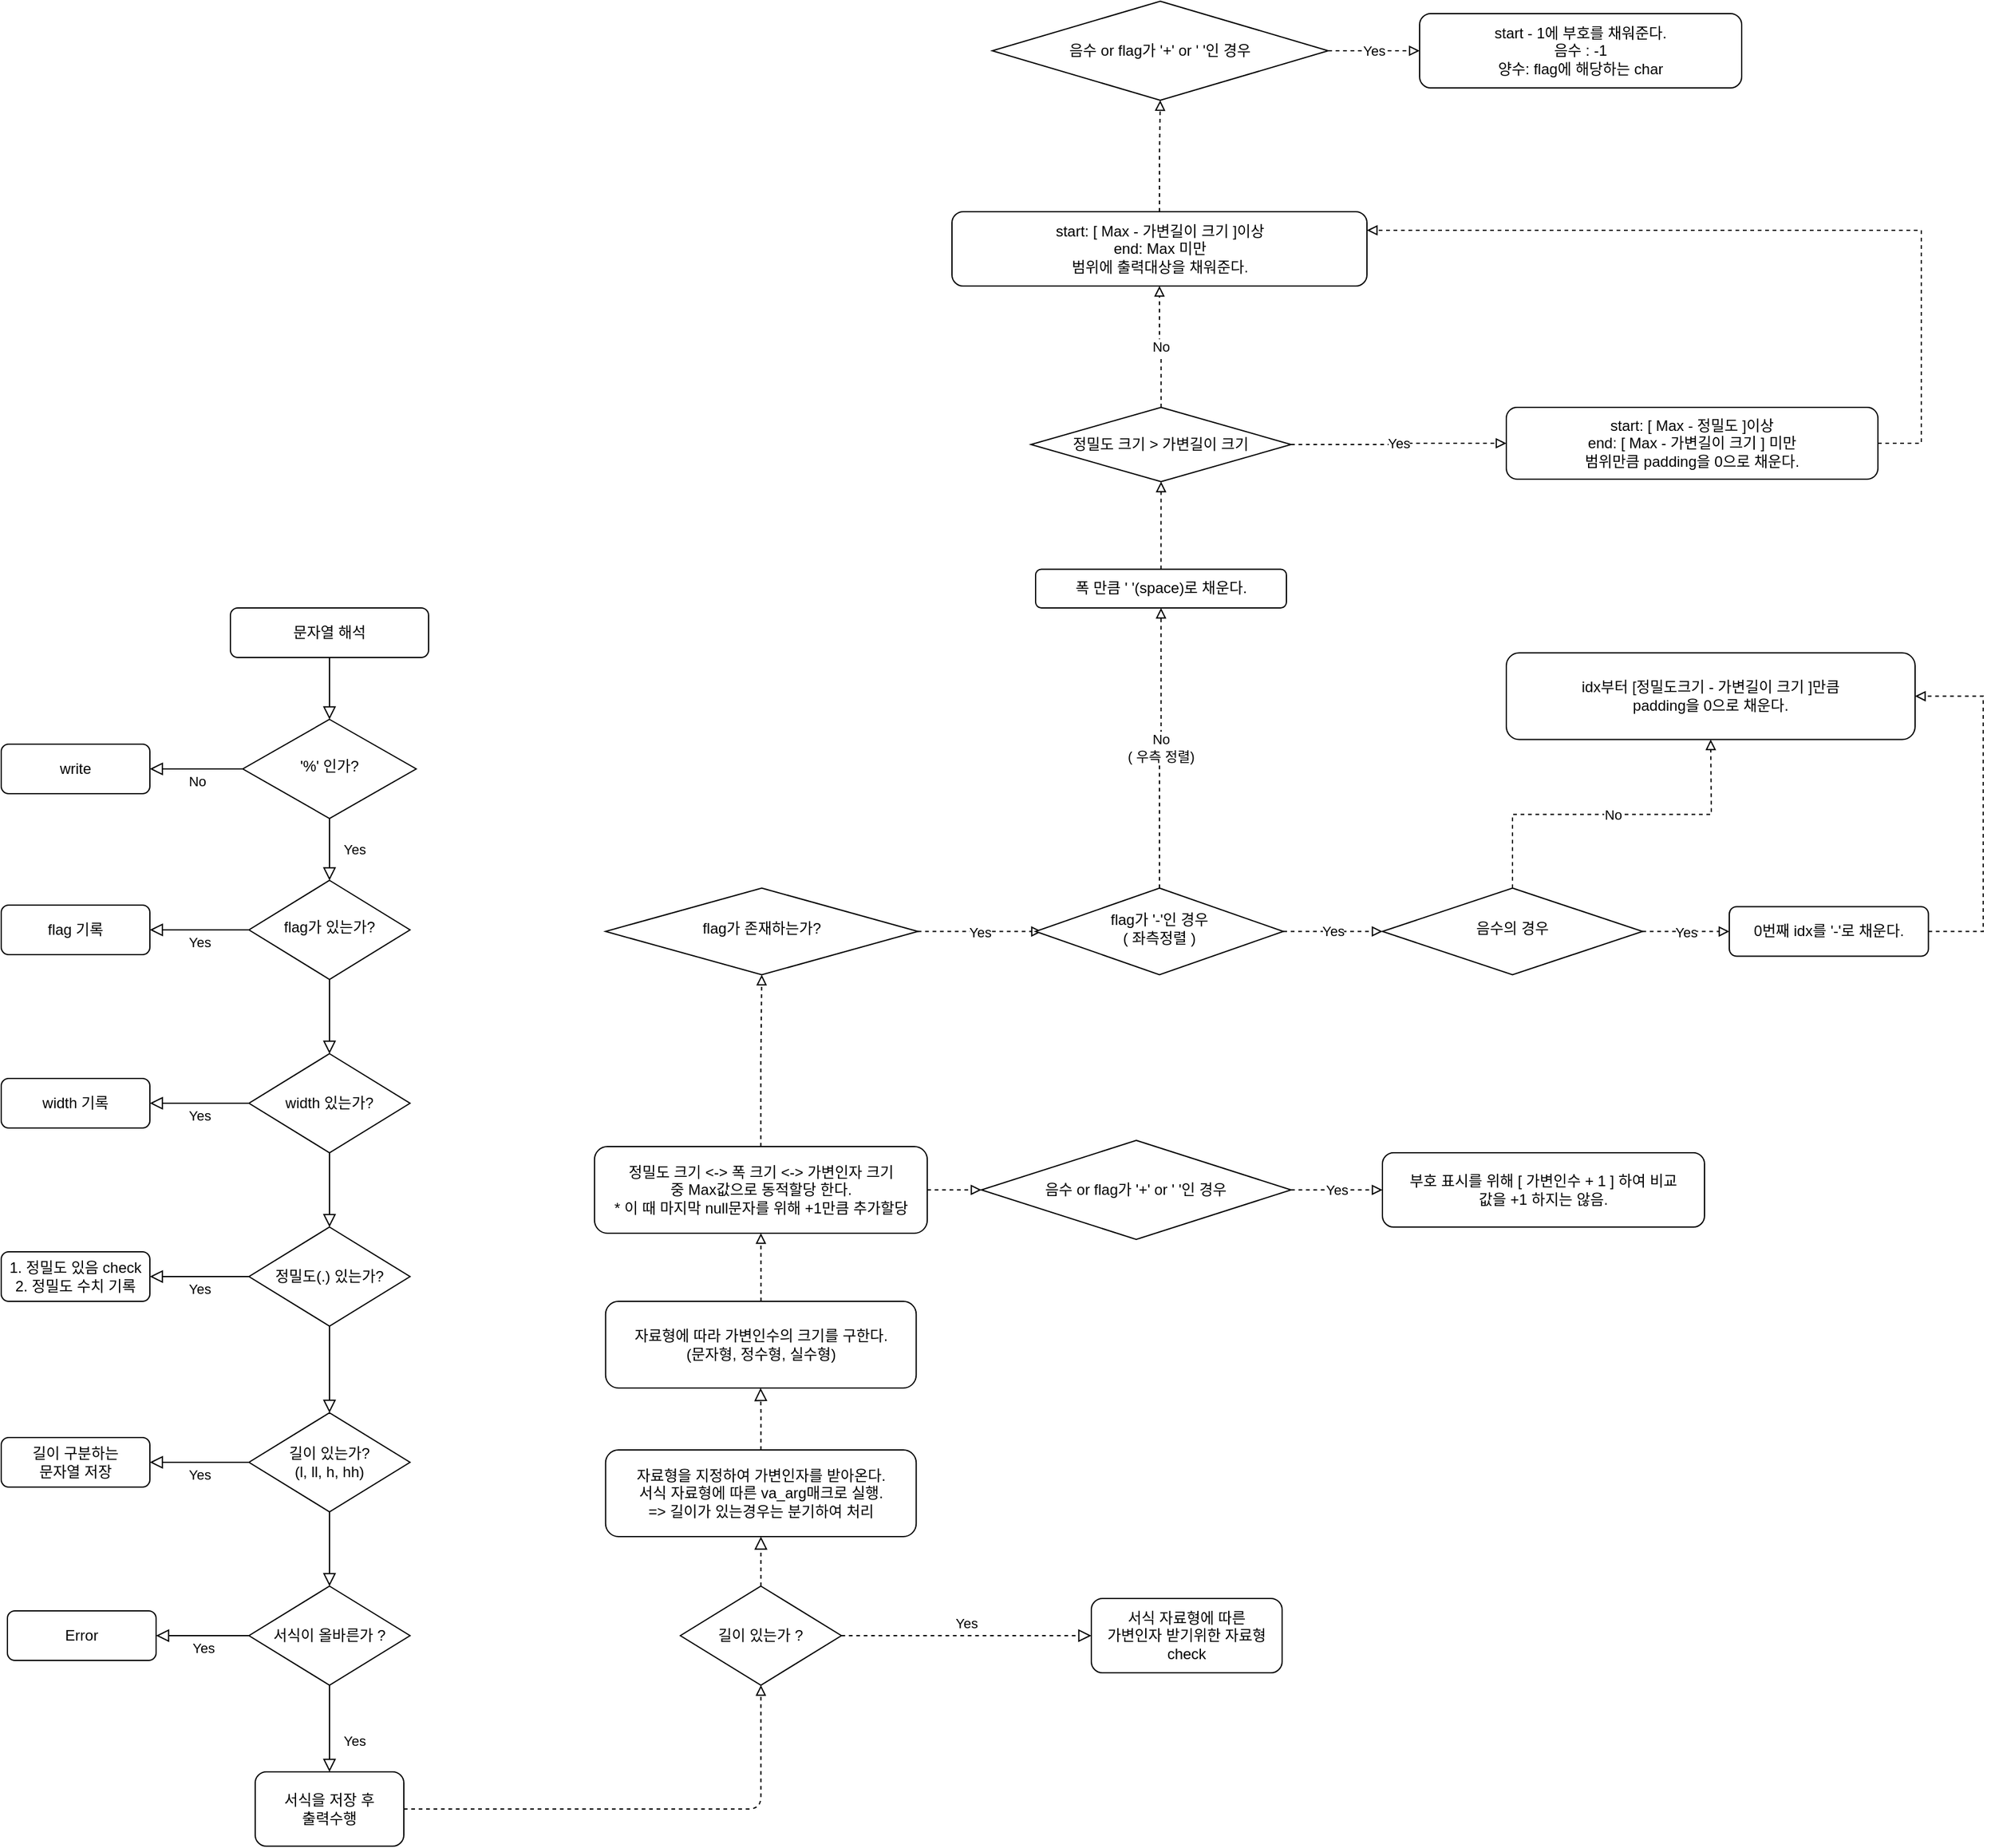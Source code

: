 <mxfile version="13.8.8" type="github">
  <diagram id="C5RBs43oDa-KdzZeNtuy" name="Page-1">
    <mxGraphModel dx="2575" dy="2492" grid="1" gridSize="10" guides="1" tooltips="1" connect="1" arrows="1" fold="1" page="1" pageScale="1" pageWidth="827" pageHeight="1169" math="0" shadow="0">
      <root>
        <mxCell id="WIyWlLk6GJQsqaUBKTNV-0" />
        <mxCell id="WIyWlLk6GJQsqaUBKTNV-1" parent="WIyWlLk6GJQsqaUBKTNV-0" />
        <mxCell id="WIyWlLk6GJQsqaUBKTNV-2" value="" style="rounded=0;html=1;jettySize=auto;orthogonalLoop=1;fontSize=11;endArrow=block;endFill=0;endSize=8;strokeWidth=1;shadow=0;labelBackgroundColor=none;edgeStyle=orthogonalEdgeStyle;" parent="WIyWlLk6GJQsqaUBKTNV-1" source="WIyWlLk6GJQsqaUBKTNV-3" target="WIyWlLk6GJQsqaUBKTNV-6" edge="1">
          <mxGeometry relative="1" as="geometry" />
        </mxCell>
        <mxCell id="WIyWlLk6GJQsqaUBKTNV-3" value="문자열 해석" style="rounded=1;whiteSpace=wrap;html=1;fontSize=12;glass=0;strokeWidth=1;shadow=0;" parent="WIyWlLk6GJQsqaUBKTNV-1" vertex="1">
          <mxGeometry x="315" y="190" width="160" height="40" as="geometry" />
        </mxCell>
        <mxCell id="WIyWlLk6GJQsqaUBKTNV-4" value="Yes" style="rounded=0;html=1;jettySize=auto;orthogonalLoop=1;fontSize=11;endArrow=block;endFill=0;endSize=8;strokeWidth=1;shadow=0;labelBackgroundColor=none;edgeStyle=orthogonalEdgeStyle;" parent="WIyWlLk6GJQsqaUBKTNV-1" source="WIyWlLk6GJQsqaUBKTNV-6" target="WIyWlLk6GJQsqaUBKTNV-10" edge="1">
          <mxGeometry y="20" relative="1" as="geometry">
            <mxPoint as="offset" />
          </mxGeometry>
        </mxCell>
        <mxCell id="WIyWlLk6GJQsqaUBKTNV-5" value="No" style="edgeStyle=orthogonalEdgeStyle;rounded=0;html=1;jettySize=auto;orthogonalLoop=1;fontSize=11;endArrow=block;endFill=0;endSize=8;strokeWidth=1;shadow=0;labelBackgroundColor=none;entryX=1;entryY=0.5;entryDx=0;entryDy=0;exitX=0;exitY=0.5;exitDx=0;exitDy=0;" parent="WIyWlLk6GJQsqaUBKTNV-1" source="WIyWlLk6GJQsqaUBKTNV-6" target="WIyWlLk6GJQsqaUBKTNV-7" edge="1">
          <mxGeometry y="10" relative="1" as="geometry">
            <mxPoint as="offset" />
            <mxPoint x="46" y="320" as="sourcePoint" />
          </mxGeometry>
        </mxCell>
        <mxCell id="WIyWlLk6GJQsqaUBKTNV-6" value="&#39;%&#39; 인가?" style="rhombus;whiteSpace=wrap;html=1;shadow=0;fontFamily=Helvetica;fontSize=12;align=center;strokeWidth=1;spacing=6;spacingTop=-4;" parent="WIyWlLk6GJQsqaUBKTNV-1" vertex="1">
          <mxGeometry x="325" y="280" width="140" height="80" as="geometry" />
        </mxCell>
        <mxCell id="WIyWlLk6GJQsqaUBKTNV-7" value="write" style="rounded=1;whiteSpace=wrap;html=1;fontSize=12;glass=0;strokeWidth=1;shadow=0;" parent="WIyWlLk6GJQsqaUBKTNV-1" vertex="1">
          <mxGeometry x="130" y="300" width="120" height="40" as="geometry" />
        </mxCell>
        <mxCell id="WIyWlLk6GJQsqaUBKTNV-8" value="" style="rounded=0;html=1;jettySize=auto;orthogonalLoop=1;fontSize=11;endArrow=block;endFill=0;endSize=8;strokeWidth=1;shadow=0;labelBackgroundColor=none;edgeStyle=orthogonalEdgeStyle;entryX=0.5;entryY=0;entryDx=0;entryDy=0;" parent="WIyWlLk6GJQsqaUBKTNV-1" source="WIyWlLk6GJQsqaUBKTNV-10" target="HWznGPXGOaG3OOnh7ew8-0" edge="1">
          <mxGeometry x="0.273" y="20" relative="1" as="geometry">
            <mxPoint as="offset" />
            <mxPoint x="415" y="540" as="targetPoint" />
            <Array as="points" />
          </mxGeometry>
        </mxCell>
        <mxCell id="WIyWlLk6GJQsqaUBKTNV-9" value="Yes" style="edgeStyle=orthogonalEdgeStyle;rounded=0;html=1;jettySize=auto;orthogonalLoop=1;fontSize=11;endArrow=block;endFill=0;endSize=8;strokeWidth=1;shadow=0;labelBackgroundColor=none;entryX=1;entryY=0.5;entryDx=0;entryDy=0;exitX=0;exitY=0.5;exitDx=0;exitDy=0;" parent="WIyWlLk6GJQsqaUBKTNV-1" source="WIyWlLk6GJQsqaUBKTNV-10" target="WIyWlLk6GJQsqaUBKTNV-12" edge="1">
          <mxGeometry y="10" relative="1" as="geometry">
            <mxPoint as="offset" />
            <mxPoint x="41" y="450" as="sourcePoint" />
          </mxGeometry>
        </mxCell>
        <mxCell id="WIyWlLk6GJQsqaUBKTNV-10" value="flag가 있는가?" style="rhombus;whiteSpace=wrap;html=1;shadow=0;fontFamily=Helvetica;fontSize=12;align=center;strokeWidth=1;spacing=6;spacingTop=-4;" parent="WIyWlLk6GJQsqaUBKTNV-1" vertex="1">
          <mxGeometry x="330" y="410" width="130" height="80" as="geometry" />
        </mxCell>
        <mxCell id="WIyWlLk6GJQsqaUBKTNV-12" value="flag 기록" style="rounded=1;whiteSpace=wrap;html=1;fontSize=12;glass=0;strokeWidth=1;shadow=0;" parent="WIyWlLk6GJQsqaUBKTNV-1" vertex="1">
          <mxGeometry x="130" y="430" width="120" height="40" as="geometry" />
        </mxCell>
        <mxCell id="HWznGPXGOaG3OOnh7ew8-0" value="width 있는가?" style="rhombus;whiteSpace=wrap;html=1;" vertex="1" parent="WIyWlLk6GJQsqaUBKTNV-1">
          <mxGeometry x="330" y="550" width="130" height="80" as="geometry" />
        </mxCell>
        <mxCell id="HWznGPXGOaG3OOnh7ew8-6" value="width 기록" style="rounded=1;whiteSpace=wrap;html=1;fontSize=12;glass=0;strokeWidth=1;shadow=0;" vertex="1" parent="WIyWlLk6GJQsqaUBKTNV-1">
          <mxGeometry x="130" y="570" width="120" height="40" as="geometry" />
        </mxCell>
        <mxCell id="HWznGPXGOaG3OOnh7ew8-9" value="정밀도(.) 있는가?" style="rhombus;whiteSpace=wrap;html=1;" vertex="1" parent="WIyWlLk6GJQsqaUBKTNV-1">
          <mxGeometry x="330" y="690" width="130" height="80" as="geometry" />
        </mxCell>
        <mxCell id="HWznGPXGOaG3OOnh7ew8-10" value="" style="rounded=0;html=1;jettySize=auto;orthogonalLoop=1;fontSize=11;endArrow=block;endFill=0;endSize=8;strokeWidth=1;shadow=0;labelBackgroundColor=none;edgeStyle=orthogonalEdgeStyle;entryX=0.5;entryY=0;entryDx=0;entryDy=0;exitX=0.5;exitY=1;exitDx=0;exitDy=0;" edge="1" parent="WIyWlLk6GJQsqaUBKTNV-1" source="HWznGPXGOaG3OOnh7ew8-0" target="HWznGPXGOaG3OOnh7ew8-9">
          <mxGeometry x="0.273" y="20" relative="1" as="geometry">
            <mxPoint as="offset" />
            <mxPoint x="405" y="520" as="sourcePoint" />
            <mxPoint x="405" y="610" as="targetPoint" />
            <Array as="points" />
          </mxGeometry>
        </mxCell>
        <mxCell id="HWznGPXGOaG3OOnh7ew8-12" value="1. 정밀도 있음 check&lt;br&gt;2. 정밀도 수치 기록" style="rounded=1;whiteSpace=wrap;html=1;fontSize=12;glass=0;strokeWidth=1;shadow=0;" vertex="1" parent="WIyWlLk6GJQsqaUBKTNV-1">
          <mxGeometry x="130" y="710" width="120" height="40" as="geometry" />
        </mxCell>
        <mxCell id="HWznGPXGOaG3OOnh7ew8-13" value="길이 있는가?&lt;br&gt;(l, ll, h, hh)" style="rhombus;whiteSpace=wrap;html=1;" vertex="1" parent="WIyWlLk6GJQsqaUBKTNV-1">
          <mxGeometry x="330" y="840" width="130" height="80" as="geometry" />
        </mxCell>
        <mxCell id="HWznGPXGOaG3OOnh7ew8-15" value="길이 구분하는 &lt;br&gt;문자열 저장" style="rounded=1;whiteSpace=wrap;html=1;fontSize=12;glass=0;strokeWidth=1;shadow=0;" vertex="1" parent="WIyWlLk6GJQsqaUBKTNV-1">
          <mxGeometry x="130" y="860" width="120" height="40" as="geometry" />
        </mxCell>
        <mxCell id="HWznGPXGOaG3OOnh7ew8-16" value="" style="rounded=0;html=1;jettySize=auto;orthogonalLoop=1;fontSize=11;endArrow=block;endFill=0;endSize=8;strokeWidth=1;shadow=0;labelBackgroundColor=none;edgeStyle=orthogonalEdgeStyle;exitX=0.5;exitY=1;exitDx=0;exitDy=0;" edge="1" parent="WIyWlLk6GJQsqaUBKTNV-1" source="HWznGPXGOaG3OOnh7ew8-9">
          <mxGeometry x="0.273" y="20" relative="1" as="geometry">
            <mxPoint as="offset" />
            <mxPoint x="394.5" y="775" as="sourcePoint" />
            <mxPoint x="395" y="840" as="targetPoint" />
            <Array as="points" />
          </mxGeometry>
        </mxCell>
        <mxCell id="HWznGPXGOaG3OOnh7ew8-17" value="서식이 올바른가 ?" style="rhombus;whiteSpace=wrap;html=1;" vertex="1" parent="WIyWlLk6GJQsqaUBKTNV-1">
          <mxGeometry x="330" y="980" width="130" height="80" as="geometry" />
        </mxCell>
        <mxCell id="HWznGPXGOaG3OOnh7ew8-19" value="Error" style="rounded=1;whiteSpace=wrap;html=1;fontSize=12;glass=0;strokeWidth=1;shadow=0;" vertex="1" parent="WIyWlLk6GJQsqaUBKTNV-1">
          <mxGeometry x="135" y="1000" width="120" height="40" as="geometry" />
        </mxCell>
        <mxCell id="HWznGPXGOaG3OOnh7ew8-20" value="" style="rounded=0;html=1;jettySize=auto;orthogonalLoop=1;fontSize=11;endArrow=block;endFill=0;endSize=8;strokeWidth=1;shadow=0;labelBackgroundColor=none;edgeStyle=orthogonalEdgeStyle;exitX=0.5;exitY=1;exitDx=0;exitDy=0;entryX=0.5;entryY=0;entryDx=0;entryDy=0;" edge="1" parent="WIyWlLk6GJQsqaUBKTNV-1" source="HWznGPXGOaG3OOnh7ew8-13" target="HWznGPXGOaG3OOnh7ew8-17">
          <mxGeometry x="0.273" y="20" relative="1" as="geometry">
            <mxPoint as="offset" />
            <mxPoint x="394.5" y="1030" as="sourcePoint" />
            <mxPoint x="395" y="990" as="targetPoint" />
            <Array as="points" />
          </mxGeometry>
        </mxCell>
        <mxCell id="HWznGPXGOaG3OOnh7ew8-26" value="Yes" style="rounded=0;html=1;jettySize=auto;orthogonalLoop=1;fontSize=11;endArrow=block;endFill=0;endSize=8;strokeWidth=1;shadow=0;labelBackgroundColor=none;edgeStyle=orthogonalEdgeStyle;exitX=0.5;exitY=1;exitDx=0;exitDy=0;entryX=0.5;entryY=0;entryDx=0;entryDy=0;" edge="1" parent="WIyWlLk6GJQsqaUBKTNV-1" source="HWznGPXGOaG3OOnh7ew8-17">
          <mxGeometry x="0.273" y="20" relative="1" as="geometry">
            <mxPoint as="offset" />
            <mxPoint x="404.5" y="1040" as="sourcePoint" />
            <mxPoint x="395" y="1130" as="targetPoint" />
            <Array as="points" />
          </mxGeometry>
        </mxCell>
        <mxCell id="HWznGPXGOaG3OOnh7ew8-31" value="서식을 저장 후&lt;br&gt;출력수행" style="rounded=1;whiteSpace=wrap;html=1;" vertex="1" parent="WIyWlLk6GJQsqaUBKTNV-1">
          <mxGeometry x="335" y="1130" width="120" height="60" as="geometry" />
        </mxCell>
        <mxCell id="HWznGPXGOaG3OOnh7ew8-33" value="Yes" style="edgeStyle=orthogonalEdgeStyle;rounded=0;html=1;jettySize=auto;orthogonalLoop=1;fontSize=11;endArrow=block;endFill=0;endSize=8;strokeWidth=1;shadow=0;labelBackgroundColor=none;entryX=1;entryY=0.5;entryDx=0;entryDy=0;exitX=0;exitY=0.5;exitDx=0;exitDy=0;" edge="1" parent="WIyWlLk6GJQsqaUBKTNV-1" source="HWznGPXGOaG3OOnh7ew8-0" target="HWznGPXGOaG3OOnh7ew8-6">
          <mxGeometry y="10" relative="1" as="geometry">
            <mxPoint as="offset" />
            <mxPoint x="340" y="495" as="sourcePoint" />
            <mxPoint x="260" y="495" as="targetPoint" />
          </mxGeometry>
        </mxCell>
        <mxCell id="HWznGPXGOaG3OOnh7ew8-34" value="Yes" style="edgeStyle=orthogonalEdgeStyle;rounded=0;html=1;jettySize=auto;orthogonalLoop=1;fontSize=11;endArrow=block;endFill=0;endSize=8;strokeWidth=1;shadow=0;labelBackgroundColor=none;entryX=1;entryY=0.5;entryDx=0;entryDy=0;exitX=0;exitY=0.5;exitDx=0;exitDy=0;" edge="1" parent="WIyWlLk6GJQsqaUBKTNV-1" source="HWznGPXGOaG3OOnh7ew8-9" target="HWznGPXGOaG3OOnh7ew8-12">
          <mxGeometry y="10" relative="1" as="geometry">
            <mxPoint as="offset" />
            <mxPoint x="340" y="600" as="sourcePoint" />
            <mxPoint x="260" y="600" as="targetPoint" />
          </mxGeometry>
        </mxCell>
        <mxCell id="HWznGPXGOaG3OOnh7ew8-35" value="Yes" style="edgeStyle=orthogonalEdgeStyle;rounded=0;html=1;jettySize=auto;orthogonalLoop=1;fontSize=11;endArrow=block;endFill=0;endSize=8;strokeWidth=1;shadow=0;labelBackgroundColor=none;entryX=1;entryY=0.5;entryDx=0;entryDy=0;exitX=0;exitY=0.5;exitDx=0;exitDy=0;" edge="1" parent="WIyWlLk6GJQsqaUBKTNV-1" source="HWznGPXGOaG3OOnh7ew8-13" target="HWznGPXGOaG3OOnh7ew8-15">
          <mxGeometry y="10" relative="1" as="geometry">
            <mxPoint as="offset" />
            <mxPoint x="340" y="740" as="sourcePoint" />
            <mxPoint x="260" y="740" as="targetPoint" />
          </mxGeometry>
        </mxCell>
        <mxCell id="HWznGPXGOaG3OOnh7ew8-36" value="Yes" style="edgeStyle=orthogonalEdgeStyle;rounded=0;html=1;jettySize=auto;orthogonalLoop=1;fontSize=11;endArrow=block;endFill=0;endSize=8;strokeWidth=1;shadow=0;labelBackgroundColor=none;entryX=1;entryY=0.5;entryDx=0;entryDy=0;exitX=0;exitY=0.5;exitDx=0;exitDy=0;" edge="1" parent="WIyWlLk6GJQsqaUBKTNV-1" source="HWznGPXGOaG3OOnh7ew8-17" target="HWznGPXGOaG3OOnh7ew8-19">
          <mxGeometry y="10" relative="1" as="geometry">
            <mxPoint as="offset" />
            <mxPoint x="340" y="890" as="sourcePoint" />
            <mxPoint x="260" y="890" as="targetPoint" />
          </mxGeometry>
        </mxCell>
        <mxCell id="HWznGPXGOaG3OOnh7ew8-40" value="자료형을 지정하여 가변인자를 받아온다.&lt;br&gt;서식 자료형에 따른 va_arg매크로 실행.&lt;br&gt;=&amp;gt; 길이가 있는경우는 분기하여 처리" style="rounded=1;whiteSpace=wrap;html=1;" vertex="1" parent="WIyWlLk6GJQsqaUBKTNV-1">
          <mxGeometry x="617.87" y="870" width="250.76" height="70" as="geometry" />
        </mxCell>
        <mxCell id="HWznGPXGOaG3OOnh7ew8-42" value="" style="endArrow=block;html=1;dashed=1;endFill=0;entryX=0.5;entryY=1;entryDx=0;entryDy=0;exitX=1;exitY=0.5;exitDx=0;exitDy=0;" edge="1" parent="WIyWlLk6GJQsqaUBKTNV-1" source="HWznGPXGOaG3OOnh7ew8-31" target="HWznGPXGOaG3OOnh7ew8-47">
          <mxGeometry width="50" height="50" relative="1" as="geometry">
            <mxPoint x="552.25" y="1160" as="sourcePoint" />
            <mxPoint x="748.25" y="1080" as="targetPoint" />
            <Array as="points">
              <mxPoint x="743.25" y="1160" />
            </Array>
          </mxGeometry>
        </mxCell>
        <mxCell id="HWznGPXGOaG3OOnh7ew8-47" value="길이 있는가 ?" style="rhombus;whiteSpace=wrap;html=1;" vertex="1" parent="WIyWlLk6GJQsqaUBKTNV-1">
          <mxGeometry x="678.25" y="980" width="130" height="80" as="geometry" />
        </mxCell>
        <mxCell id="HWznGPXGOaG3OOnh7ew8-48" value="Yes" style="edgeStyle=orthogonalEdgeStyle;rounded=0;html=1;jettySize=auto;orthogonalLoop=1;fontSize=11;endArrow=block;endFill=0;endSize=8;strokeWidth=1;shadow=0;labelBackgroundColor=none;exitX=1;exitY=0.5;exitDx=0;exitDy=0;dashed=1;entryX=0;entryY=0.5;entryDx=0;entryDy=0;" edge="1" parent="WIyWlLk6GJQsqaUBKTNV-1" source="HWznGPXGOaG3OOnh7ew8-47" target="HWznGPXGOaG3OOnh7ew8-49">
          <mxGeometry y="10" relative="1" as="geometry">
            <mxPoint as="offset" />
            <mxPoint x="432.25" y="1030" as="sourcePoint" />
            <mxPoint x="873.25" y="1020" as="targetPoint" />
          </mxGeometry>
        </mxCell>
        <mxCell id="HWznGPXGOaG3OOnh7ew8-49" value="서식 자료형에 따른&lt;br&gt;가변인자 받기위한 자료형 check" style="rounded=1;whiteSpace=wrap;html=1;" vertex="1" parent="WIyWlLk6GJQsqaUBKTNV-1">
          <mxGeometry x="1010" y="990" width="154" height="60" as="geometry" />
        </mxCell>
        <mxCell id="HWznGPXGOaG3OOnh7ew8-95" value="" style="edgeStyle=orthogonalEdgeStyle;rounded=0;html=1;jettySize=auto;orthogonalLoop=1;fontSize=11;endArrow=block;endFill=0;endSize=8;strokeWidth=1;shadow=0;labelBackgroundColor=none;exitX=0.5;exitY=0;exitDx=0;exitDy=0;dashed=1;entryX=0.5;entryY=1;entryDx=0;entryDy=0;" edge="1" parent="WIyWlLk6GJQsqaUBKTNV-1" source="HWznGPXGOaG3OOnh7ew8-47" target="HWznGPXGOaG3OOnh7ew8-40">
          <mxGeometry y="10" relative="1" as="geometry">
            <mxPoint as="offset" />
            <mxPoint x="818.25" y="1030" as="sourcePoint" />
            <mxPoint x="883.25" y="1030" as="targetPoint" />
          </mxGeometry>
        </mxCell>
        <mxCell id="HWznGPXGOaG3OOnh7ew8-205" style="edgeStyle=orthogonalEdgeStyle;rounded=0;orthogonalLoop=1;jettySize=auto;html=1;entryX=0.5;entryY=1;entryDx=0;entryDy=0;dashed=1;endArrow=block;endFill=0;" edge="1" parent="WIyWlLk6GJQsqaUBKTNV-1" source="HWznGPXGOaG3OOnh7ew8-129" target="HWznGPXGOaG3OOnh7ew8-133">
          <mxGeometry relative="1" as="geometry" />
        </mxCell>
        <mxCell id="HWznGPXGOaG3OOnh7ew8-129" value="자료형에 따라 가변인수의 크기를 구한다.&lt;br&gt;(문자형, 정수형, 실수형)" style="rounded=1;whiteSpace=wrap;html=1;" vertex="1" parent="WIyWlLk6GJQsqaUBKTNV-1">
          <mxGeometry x="617.87" y="750" width="250.76" height="70" as="geometry" />
        </mxCell>
        <mxCell id="HWznGPXGOaG3OOnh7ew8-130" value="" style="edgeStyle=orthogonalEdgeStyle;rounded=0;html=1;jettySize=auto;orthogonalLoop=1;fontSize=11;endArrow=block;endFill=0;endSize=8;strokeWidth=1;shadow=0;labelBackgroundColor=none;exitX=0.5;exitY=0;exitDx=0;exitDy=0;dashed=1;" edge="1" parent="WIyWlLk6GJQsqaUBKTNV-1" source="HWznGPXGOaG3OOnh7ew8-40">
          <mxGeometry y="10" relative="1" as="geometry">
            <mxPoint as="offset" />
            <mxPoint x="753.25" y="990" as="sourcePoint" />
            <mxPoint x="743" y="820" as="targetPoint" />
            <Array as="points">
              <mxPoint x="743" y="840" />
              <mxPoint x="743" y="840" />
            </Array>
          </mxGeometry>
        </mxCell>
        <mxCell id="HWznGPXGOaG3OOnh7ew8-197" style="edgeStyle=orthogonalEdgeStyle;rounded=0;orthogonalLoop=1;jettySize=auto;html=1;entryX=0.5;entryY=1;entryDx=0;entryDy=0;dashed=1;endArrow=block;endFill=0;" edge="1" parent="WIyWlLk6GJQsqaUBKTNV-1" source="HWznGPXGOaG3OOnh7ew8-133" target="HWznGPXGOaG3OOnh7ew8-139">
          <mxGeometry relative="1" as="geometry" />
        </mxCell>
        <mxCell id="HWznGPXGOaG3OOnh7ew8-209" style="edgeStyle=orthogonalEdgeStyle;rounded=0;orthogonalLoop=1;jettySize=auto;html=1;entryX=0;entryY=0.5;entryDx=0;entryDy=0;dashed=1;endArrow=block;endFill=0;" edge="1" parent="WIyWlLk6GJQsqaUBKTNV-1" source="HWznGPXGOaG3OOnh7ew8-133" target="HWznGPXGOaG3OOnh7ew8-192">
          <mxGeometry relative="1" as="geometry" />
        </mxCell>
        <mxCell id="HWznGPXGOaG3OOnh7ew8-133" value="정밀도 크기 &amp;lt;-&amp;gt; 폭 크기 &amp;lt;-&amp;gt; 가변인자 크기&lt;br&gt;중 Max값으로 동적할당 한다.&lt;br&gt;* 이 때 마지막 null문자를 위해 +1만큼 추가할당" style="rounded=1;whiteSpace=wrap;html=1;" vertex="1" parent="WIyWlLk6GJQsqaUBKTNV-1">
          <mxGeometry x="608.93" y="625" width="268.63" height="70" as="geometry" />
        </mxCell>
        <mxCell id="HWznGPXGOaG3OOnh7ew8-198" value="Yes" style="edgeStyle=orthogonalEdgeStyle;rounded=0;orthogonalLoop=1;jettySize=auto;html=1;dashed=1;endArrow=block;endFill=0;" edge="1" parent="WIyWlLk6GJQsqaUBKTNV-1" source="HWznGPXGOaG3OOnh7ew8-139">
          <mxGeometry relative="1" as="geometry">
            <mxPoint x="970" y="451.25" as="targetPoint" />
          </mxGeometry>
        </mxCell>
        <mxCell id="HWznGPXGOaG3OOnh7ew8-139" value="flag가 존재하는가?" style="rhombus;whiteSpace=wrap;html=1;shadow=0;fontFamily=Helvetica;fontSize=12;align=center;strokeWidth=1;spacing=6;spacingTop=-4;" vertex="1" parent="WIyWlLk6GJQsqaUBKTNV-1">
          <mxGeometry x="617.87" y="416.25" width="252.13" height="70" as="geometry" />
        </mxCell>
        <mxCell id="HWznGPXGOaG3OOnh7ew8-164" value="No&lt;br&gt;( 우측 정렬)" style="edgeStyle=orthogonalEdgeStyle;rounded=0;orthogonalLoop=1;jettySize=auto;html=1;dashed=1;endArrow=block;endFill=0;entryX=0.5;entryY=1;entryDx=0;entryDy=0;" edge="1" parent="WIyWlLk6GJQsqaUBKTNV-1" source="HWznGPXGOaG3OOnh7ew8-153" target="HWznGPXGOaG3OOnh7ew8-217">
          <mxGeometry relative="1" as="geometry">
            <mxPoint x="1065" y="192.5" as="targetPoint" />
          </mxGeometry>
        </mxCell>
        <mxCell id="HWznGPXGOaG3OOnh7ew8-166" value="Yes" style="edgeStyle=orthogonalEdgeStyle;rounded=0;orthogonalLoop=1;jettySize=auto;html=1;dashed=1;endArrow=block;endFill=0;" edge="1" parent="WIyWlLk6GJQsqaUBKTNV-1" source="HWznGPXGOaG3OOnh7ew8-153" target="HWznGPXGOaG3OOnh7ew8-165">
          <mxGeometry relative="1" as="geometry" />
        </mxCell>
        <mxCell id="HWznGPXGOaG3OOnh7ew8-153" value="flag가 &#39;-&#39;인 경우&lt;br&gt;( 좌측정렬 )" style="rhombus;whiteSpace=wrap;html=1;shadow=0;fontFamily=Helvetica;fontSize=12;align=center;strokeWidth=1;spacing=6;spacingTop=-4;" vertex="1" parent="WIyWlLk6GJQsqaUBKTNV-1">
          <mxGeometry x="965" y="416.25" width="200" height="70" as="geometry" />
        </mxCell>
        <mxCell id="HWznGPXGOaG3OOnh7ew8-167" value="Yes" style="edgeStyle=orthogonalEdgeStyle;rounded=0;orthogonalLoop=1;jettySize=auto;html=1;dashed=1;endArrow=block;endFill=0;" edge="1" parent="WIyWlLk6GJQsqaUBKTNV-1" source="HWznGPXGOaG3OOnh7ew8-165">
          <mxGeometry relative="1" as="geometry">
            <mxPoint x="1525" y="451.25" as="targetPoint" />
          </mxGeometry>
        </mxCell>
        <mxCell id="HWznGPXGOaG3OOnh7ew8-171" value="No" style="edgeStyle=orthogonalEdgeStyle;rounded=0;orthogonalLoop=1;jettySize=auto;html=1;exitX=0.5;exitY=0;exitDx=0;exitDy=0;dashed=1;endArrow=block;endFill=0;" edge="1" parent="WIyWlLk6GJQsqaUBKTNV-1" source="HWznGPXGOaG3OOnh7ew8-165">
          <mxGeometry relative="1" as="geometry">
            <mxPoint x="1510" y="296.25" as="targetPoint" />
          </mxGeometry>
        </mxCell>
        <mxCell id="HWznGPXGOaG3OOnh7ew8-165" value="음수의 경우" style="rhombus;whiteSpace=wrap;html=1;shadow=0;fontFamily=Helvetica;fontSize=12;align=center;strokeWidth=1;spacing=6;spacingTop=-4;" vertex="1" parent="WIyWlLk6GJQsqaUBKTNV-1">
          <mxGeometry x="1245" y="416.25" width="210" height="70" as="geometry" />
        </mxCell>
        <mxCell id="HWznGPXGOaG3OOnh7ew8-210" style="edgeStyle=orthogonalEdgeStyle;rounded=0;orthogonalLoop=1;jettySize=auto;html=1;entryX=1;entryY=0.5;entryDx=0;entryDy=0;dashed=1;endArrow=block;endFill=0;" edge="1" parent="WIyWlLk6GJQsqaUBKTNV-1" source="HWznGPXGOaG3OOnh7ew8-168" target="HWznGPXGOaG3OOnh7ew8-169">
          <mxGeometry relative="1" as="geometry">
            <Array as="points">
              <mxPoint x="1730" y="451" />
              <mxPoint x="1730" y="261" />
            </Array>
          </mxGeometry>
        </mxCell>
        <mxCell id="HWznGPXGOaG3OOnh7ew8-168" value="0번째 idx를 &#39;-&#39;로 채운다." style="rounded=1;whiteSpace=wrap;html=1;" vertex="1" parent="WIyWlLk6GJQsqaUBKTNV-1">
          <mxGeometry x="1525" y="431.25" width="160.76" height="40" as="geometry" />
        </mxCell>
        <mxCell id="HWznGPXGOaG3OOnh7ew8-169" value="idx부터 [정밀도크기 - 가변길이 크기 ]만큼 &lt;br&gt;padding을 0으로 채운다." style="rounded=1;whiteSpace=wrap;html=1;" vertex="1" parent="WIyWlLk6GJQsqaUBKTNV-1">
          <mxGeometry x="1345" y="226.25" width="330" height="70" as="geometry" />
        </mxCell>
        <mxCell id="HWznGPXGOaG3OOnh7ew8-194" value="Yes" style="edgeStyle=orthogonalEdgeStyle;rounded=0;orthogonalLoop=1;jettySize=auto;html=1;dashed=1;endArrow=block;endFill=0;" edge="1" parent="WIyWlLk6GJQsqaUBKTNV-1" source="HWznGPXGOaG3OOnh7ew8-192" target="HWznGPXGOaG3OOnh7ew8-195">
          <mxGeometry relative="1" as="geometry">
            <mxPoint x="1213.5" y="665" as="targetPoint" />
          </mxGeometry>
        </mxCell>
        <mxCell id="HWznGPXGOaG3OOnh7ew8-192" value="음수 or flag가 &#39;+&#39; or &#39; &#39;인 경우" style="rhombus;whiteSpace=wrap;html=1;" vertex="1" parent="WIyWlLk6GJQsqaUBKTNV-1">
          <mxGeometry x="921.25" y="620" width="250" height="80" as="geometry" />
        </mxCell>
        <mxCell id="HWznGPXGOaG3OOnh7ew8-195" value="부호 표시를 위해 [ 가변인수 + 1 ] 하여 비교&lt;br&gt;값을 +1 하지는 않음." style="rounded=1;whiteSpace=wrap;html=1;" vertex="1" parent="WIyWlLk6GJQsqaUBKTNV-1">
          <mxGeometry x="1245" y="630" width="260" height="60" as="geometry" />
        </mxCell>
        <mxCell id="HWznGPXGOaG3OOnh7ew8-218" style="edgeStyle=orthogonalEdgeStyle;rounded=0;orthogonalLoop=1;jettySize=auto;html=1;dashed=1;endArrow=block;endFill=0;" edge="1" parent="WIyWlLk6GJQsqaUBKTNV-1" source="HWznGPXGOaG3OOnh7ew8-217" target="HWznGPXGOaG3OOnh7ew8-219">
          <mxGeometry relative="1" as="geometry">
            <mxPoint x="1066.25" y="90" as="targetPoint" />
          </mxGeometry>
        </mxCell>
        <mxCell id="HWznGPXGOaG3OOnh7ew8-217" value="폭 만큼 &#39; &#39;(space)로 채운다." style="rounded=1;whiteSpace=wrap;html=1;" vertex="1" parent="WIyWlLk6GJQsqaUBKTNV-1">
          <mxGeometry x="965" y="158.75" width="202.5" height="31.25" as="geometry" />
        </mxCell>
        <mxCell id="HWznGPXGOaG3OOnh7ew8-221" value="Yes" style="edgeStyle=orthogonalEdgeStyle;rounded=0;orthogonalLoop=1;jettySize=auto;html=1;dashed=1;endArrow=block;endFill=0;" edge="1" parent="WIyWlLk6GJQsqaUBKTNV-1" source="HWznGPXGOaG3OOnh7ew8-219" target="HWznGPXGOaG3OOnh7ew8-222">
          <mxGeometry relative="1" as="geometry">
            <mxPoint x="1250" y="58" as="targetPoint" />
          </mxGeometry>
        </mxCell>
        <mxCell id="HWznGPXGOaG3OOnh7ew8-223" value="No" style="edgeStyle=orthogonalEdgeStyle;rounded=0;orthogonalLoop=1;jettySize=auto;html=1;dashed=1;endArrow=block;endFill=0;" edge="1" parent="WIyWlLk6GJQsqaUBKTNV-1" source="HWznGPXGOaG3OOnh7ew8-219" target="HWznGPXGOaG3OOnh7ew8-224">
          <mxGeometry relative="1" as="geometry">
            <mxPoint x="1066.25" y="-60" as="targetPoint" />
          </mxGeometry>
        </mxCell>
        <mxCell id="HWznGPXGOaG3OOnh7ew8-219" value="정밀도 크기 &amp;gt; 가변길이 크기" style="rhombus;whiteSpace=wrap;html=1;" vertex="1" parent="WIyWlLk6GJQsqaUBKTNV-1">
          <mxGeometry x="961.25" y="28" width="210" height="60" as="geometry" />
        </mxCell>
        <mxCell id="HWznGPXGOaG3OOnh7ew8-225" style="edgeStyle=orthogonalEdgeStyle;rounded=0;orthogonalLoop=1;jettySize=auto;html=1;entryX=1;entryY=0.25;entryDx=0;entryDy=0;dashed=1;endArrow=block;endFill=0;" edge="1" parent="WIyWlLk6GJQsqaUBKTNV-1" source="HWznGPXGOaG3OOnh7ew8-222" target="HWznGPXGOaG3OOnh7ew8-224">
          <mxGeometry relative="1" as="geometry">
            <Array as="points">
              <mxPoint x="1680" y="57" />
              <mxPoint x="1680" y="-115" />
            </Array>
          </mxGeometry>
        </mxCell>
        <mxCell id="HWznGPXGOaG3OOnh7ew8-222" value="start: [ Max - 정밀도 ]이상&lt;br&gt;end: [ Max - 가변길이 크기 ] 미만&lt;br&gt;범위만큼 padding을 0으로 채운다." style="rounded=1;whiteSpace=wrap;html=1;" vertex="1" parent="WIyWlLk6GJQsqaUBKTNV-1">
          <mxGeometry x="1345" y="28" width="300" height="58" as="geometry" />
        </mxCell>
        <mxCell id="HWznGPXGOaG3OOnh7ew8-237" style="edgeStyle=orthogonalEdgeStyle;rounded=0;orthogonalLoop=1;jettySize=auto;html=1;entryX=0.5;entryY=1;entryDx=0;entryDy=0;dashed=1;endArrow=block;endFill=0;" edge="1" parent="WIyWlLk6GJQsqaUBKTNV-1" source="HWznGPXGOaG3OOnh7ew8-224" target="HWznGPXGOaG3OOnh7ew8-231">
          <mxGeometry relative="1" as="geometry" />
        </mxCell>
        <mxCell id="HWznGPXGOaG3OOnh7ew8-224" value="start:&amp;nbsp;[ Max - 가변길이 크기 ]이상&lt;br&gt;end: Max 미만&lt;br&gt;범위에 출력대상을 채워준다." style="rounded=1;whiteSpace=wrap;html=1;" vertex="1" parent="WIyWlLk6GJQsqaUBKTNV-1">
          <mxGeometry x="897.5" y="-130" width="335" height="60" as="geometry" />
        </mxCell>
        <mxCell id="HWznGPXGOaG3OOnh7ew8-230" value="Yes" style="edgeStyle=orthogonalEdgeStyle;rounded=0;orthogonalLoop=1;jettySize=auto;html=1;dashed=1;endArrow=block;endFill=0;" edge="1" parent="WIyWlLk6GJQsqaUBKTNV-1" source="HWznGPXGOaG3OOnh7ew8-231" target="HWznGPXGOaG3OOnh7ew8-232">
          <mxGeometry relative="1" as="geometry">
            <mxPoint x="1243.5" y="-255" as="targetPoint" />
          </mxGeometry>
        </mxCell>
        <mxCell id="HWznGPXGOaG3OOnh7ew8-231" value="음수 or flag가 &#39;+&#39; or &#39; &#39;인 경우" style="rhombus;whiteSpace=wrap;html=1;" vertex="1" parent="WIyWlLk6GJQsqaUBKTNV-1">
          <mxGeometry x="930" y="-300" width="271.25" height="80" as="geometry" />
        </mxCell>
        <mxCell id="HWznGPXGOaG3OOnh7ew8-232" value="start - 1에 부호를 채워준다.&lt;br&gt;음수 : -1&lt;br&gt;양수: flag에 해당하는 char" style="rounded=1;whiteSpace=wrap;html=1;" vertex="1" parent="WIyWlLk6GJQsqaUBKTNV-1">
          <mxGeometry x="1275" y="-290" width="260" height="60" as="geometry" />
        </mxCell>
      </root>
    </mxGraphModel>
  </diagram>
</mxfile>
